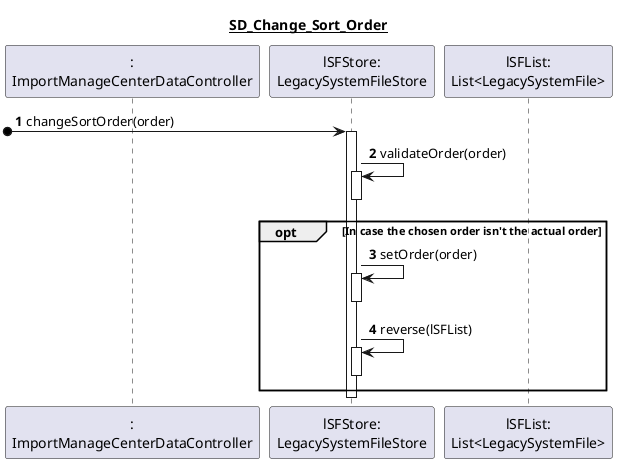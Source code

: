 @startuml
'https://plantuml.com/sequence-diagram

autonumber

title
<u>SD_Change_Sort_Order</u>
end title

participant ":\nImportManageCenterDataController" as controller
participant "lSFStore:\nLegacySystemFileStore" as lSFStore
participant "lSFList:\nList<LegacySystemFile>" as lSFList

[o-> lSFStore : changeSortOrder(order)
activate lSFStore
    lSFStore -> lSFStore : validateOrder(order)
    activate lSFStore
    deactivate lSFStore
    opt In case the chosen order isn't the actual order
        lSFStore -> lSFStore : setOrder(order)
        activate lSFStore
        deactivate lSFStore
        lSFStore -> lSFStore : reverse(lSFList)
        activate lSFStore
        deactivate lSFStore
    end
deactivate lSFStore


@enduml